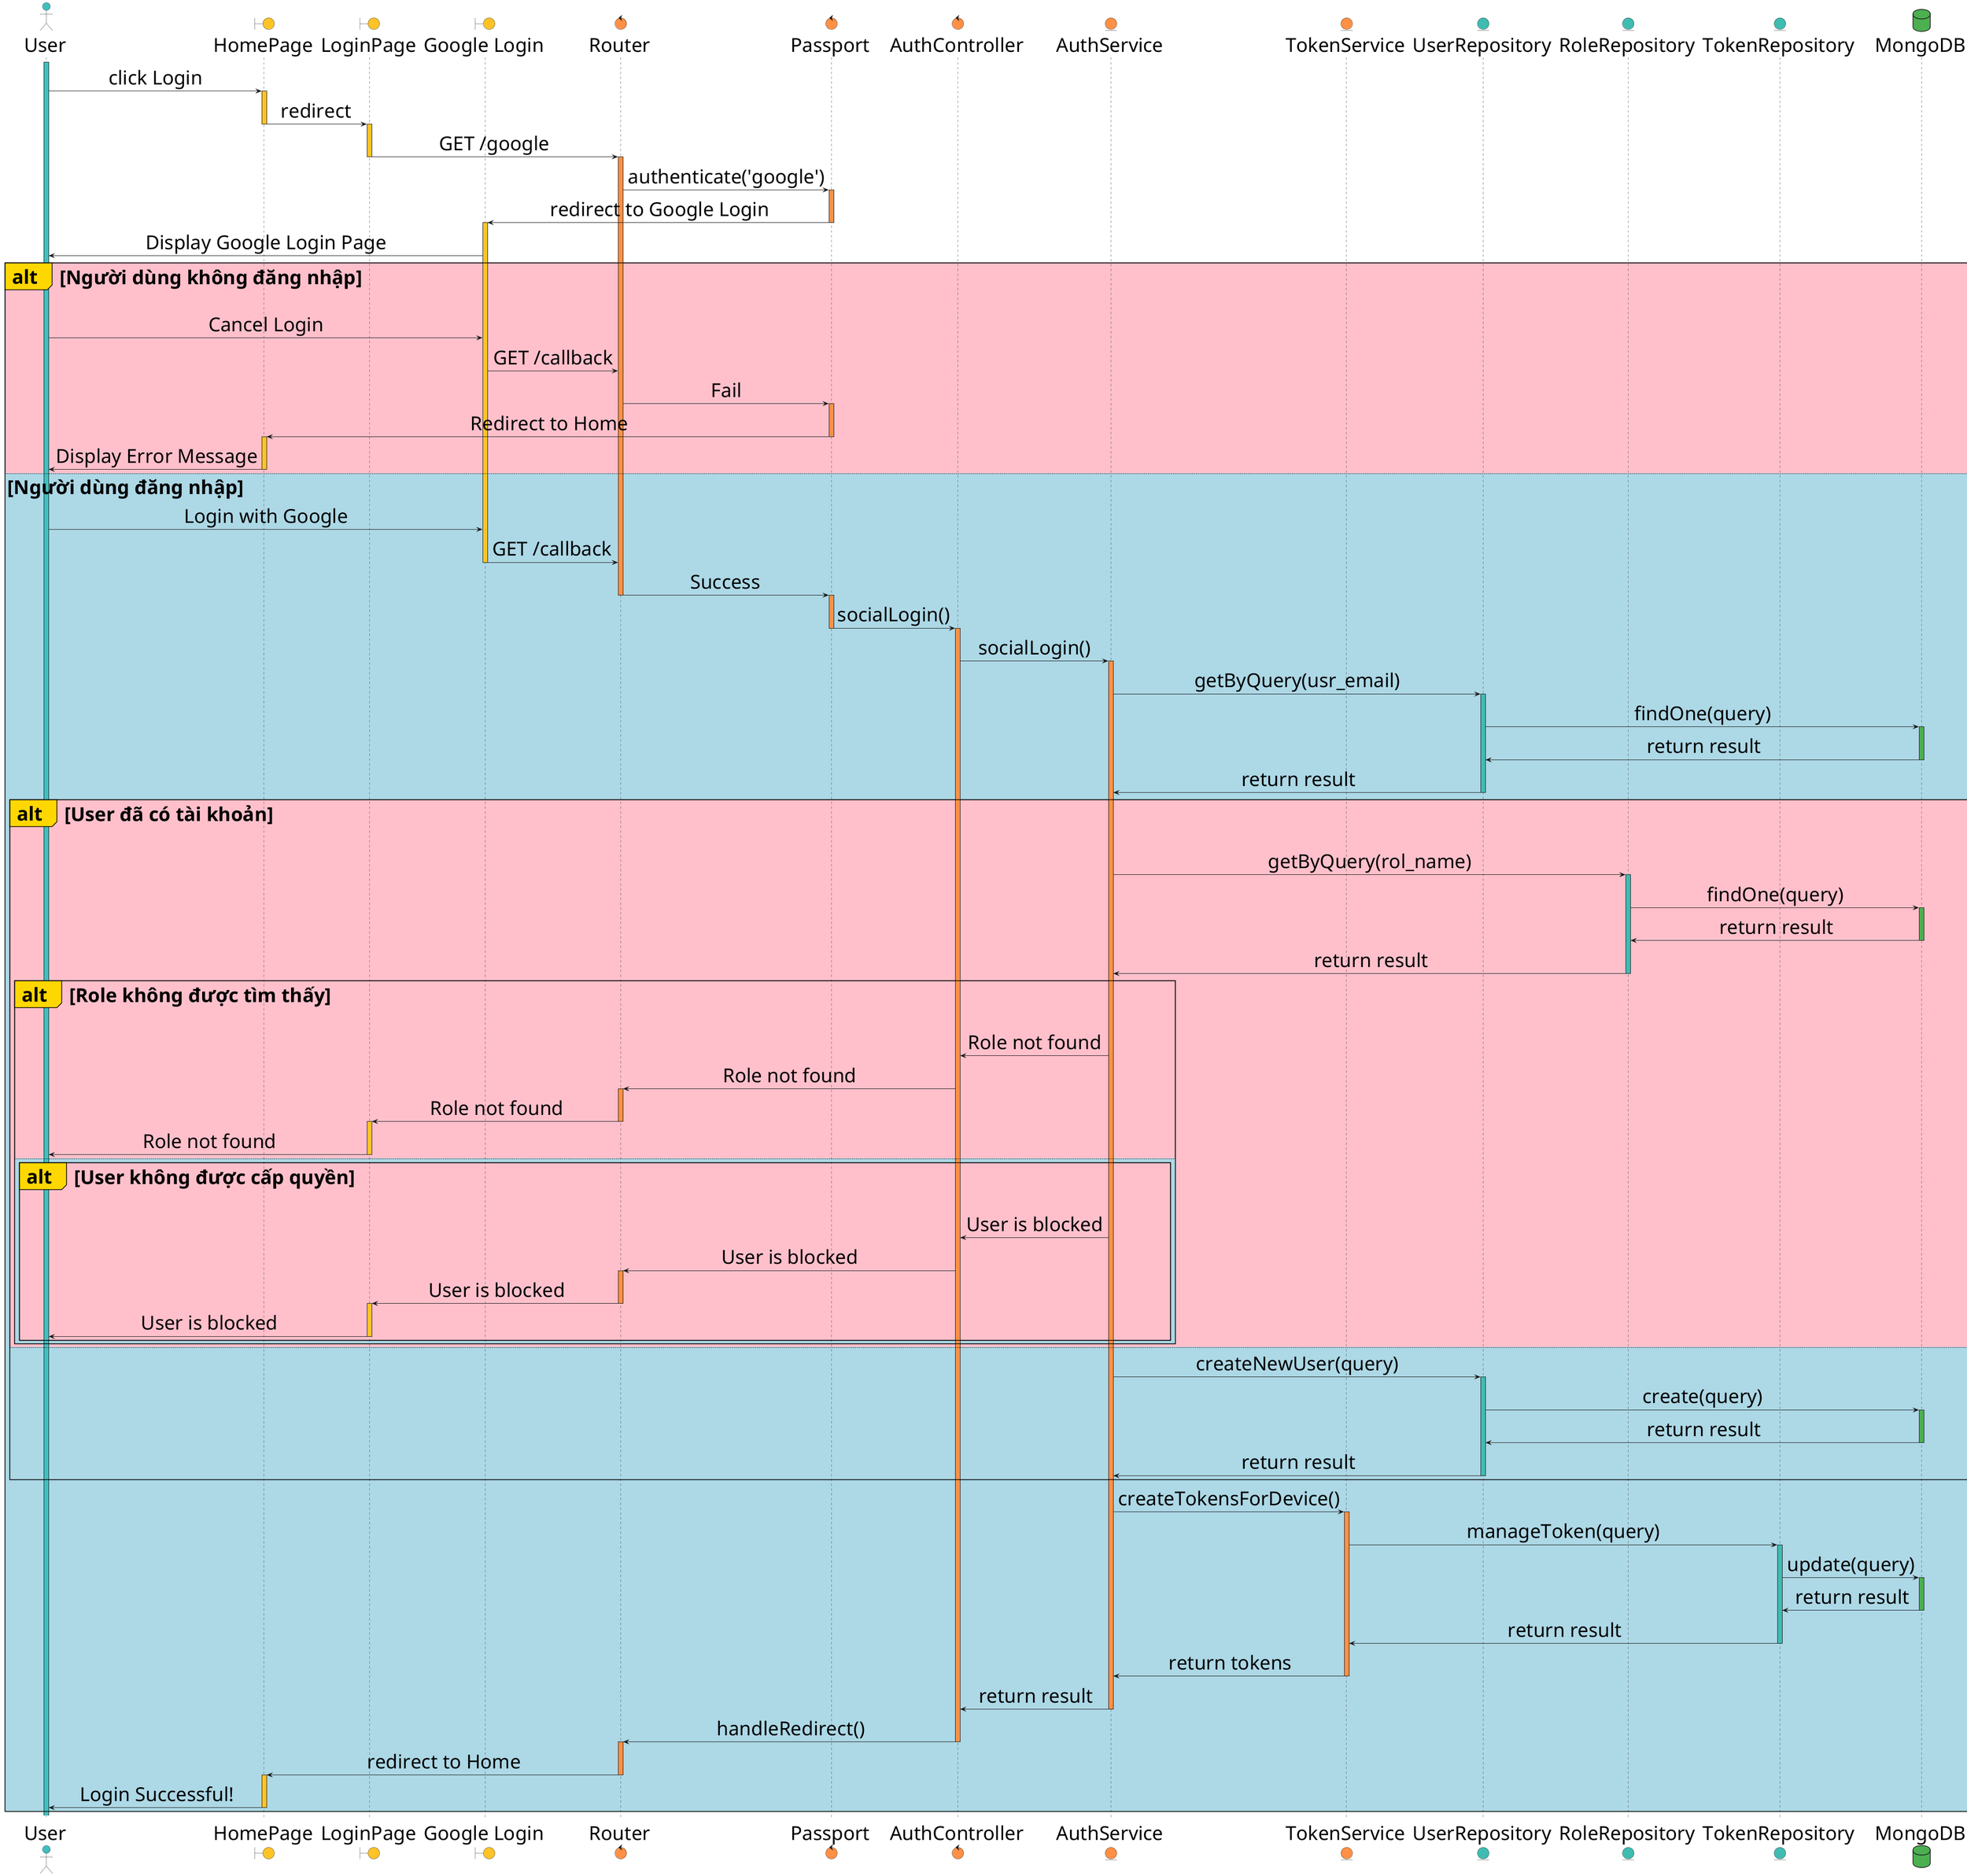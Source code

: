 @startuml

skinparam defaultFontSize 40        
skinparam SequenceMessageAlign center

actor User as User #40BFBF
boundary "HomePage" as HomePage #ffc327
boundary "LoginPage" as LoginPage #ffc327
boundary "Google Login" as OAuthPage #ffc327
control Router as Router #ff9045
control Passport as Passport #ff9045
control AuthController as AuthController #ff9045
entity AuthService as AuthService #ff9045
entity TokenService as TokenService #ff9045
entity UserRepository as UserRepository #40bbb1
entity RoleRepository as RoleRepository #40bbb1
entity TokenRepository as TokenRepository #40bbb1
database MongoDB as DB #4CAF50

activate User #40BFBF
User -> HomePage: click Login
activate HomePage #ffc327

HomePage -> LoginPage: redirect
deactivate HomePage
activate LoginPage #ffc327

LoginPage -> Router: GET /google
deactivate LoginPage
activate Router #ff9045

Router -> Passport: authenticate('google')
activate Passport #ff9045

Passport -> OAuthPage: redirect to Google Login
deactivate Passport
activate OAuthPage #ffc327

OAuthPage -> User: Display Google Login Page
alt#Gold #Pink Người dùng không đăng nhập
    User -> OAuthPage: Cancel Login
    OAuthPage -> Router: GET /callback
    Router -> Passport: Fail
    activate Passport #ff9045

    Passport -> HomePage: Redirect to Home
    deactivate Passport
    activate HomePage #ffc327

    HomePage -> User: Display Error Message
    deactivate HomePage
else #LightBlue Người dùng đăng nhập
    User -> OAuthPage: Login with Google
    OAuthPage -> Router: GET /callback
    deactivate OAuthPage

    Router -> Passport: Success
    deactivate Router
    activate Passport #ff9045

    Passport -> AuthController: socialLogin()
    deactivate Passport
    activate AuthController #ff9045

    AuthController -> AuthService: socialLogin()
    activate AuthService #ff9045

    AuthService -> UserRepository: getByQuery(usr_email)
    activate UserRepository #40bbb1

    UserRepository -> DB: findOne(query)
    activate DB #4CAF50

    DB -> UserRepository: return result
    deactivate DB
    
    UserRepository -> AuthService: return result
    deactivate UserRepository

    alt#Gold #Pink User đã có tài khoản
        AuthService -> RoleRepository: getByQuery(rol_name)
        activate RoleRepository #40bbb1

        RoleRepository -> DB: findOne(query)
        activate DB #4CAF50

        DB -> RoleRepository: return result
        deactivate DB

        RoleRepository -> AuthService: return result
        deactivate RoleRepository
        
        alt#Gold #Pink Role không được tìm thấy
            AuthService -> AuthController: Role not found
            AuthController -> Router: Role not found
            activate Router #ff9045

            Router -> LoginPage: Role not found
            deactivate Router
            activate LoginPage #ffc327

            LoginPage -> User: Role not found
            deactivate LoginPage

        else #LightBlue
            alt#Gold #Pink User không được cấp quyền
                AuthService -> AuthController: User is blocked
                AuthController -> Router: User is blocked
                activate Router #ff9045

                Router -> LoginPage: User is blocked
                deactivate Router
                activate LoginPage #ffc327
                
                LoginPage -> User: User is blocked
                deactivate LoginPage
            end
        end

    else #LightBlue
        AuthService -> UserRepository: createNewUser(query)
        activate UserRepository #40bbb1

        UserRepository -> DB: create(query)
        activate DB #4CAF50

        DB -> UserRepository: return result
        deactivate DB

        UserRepository -> AuthService: return result
        deactivate UserRepository
    end

    AuthService -> TokenService: createTokensForDevice()
    activate TokenService #ff9045

    TokenService -> TokenRepository: manageToken(query)
    activate TokenRepository #40bbb1

    TokenRepository -> DB: update(query)
    activate DB #4CAF50

    DB -> TokenRepository: return result
    deactivate DB

    TokenRepository -> TokenService: return result
    deactivate TokenRepository
    
    TokenService -> AuthService: return tokens
    deactivate TokenService

    AuthService -> AuthController: return result
    deactivate AuthService

    AuthController -> Router: handleRedirect()
    deactivate AuthController
    activate Router #ff9045

    Router -> HomePage: redirect to Home
    deactivate Router

    activate HomePage #ffc327
    HomePage -> User: Login Successful!
    deactivate HomePage
end

@enduml
